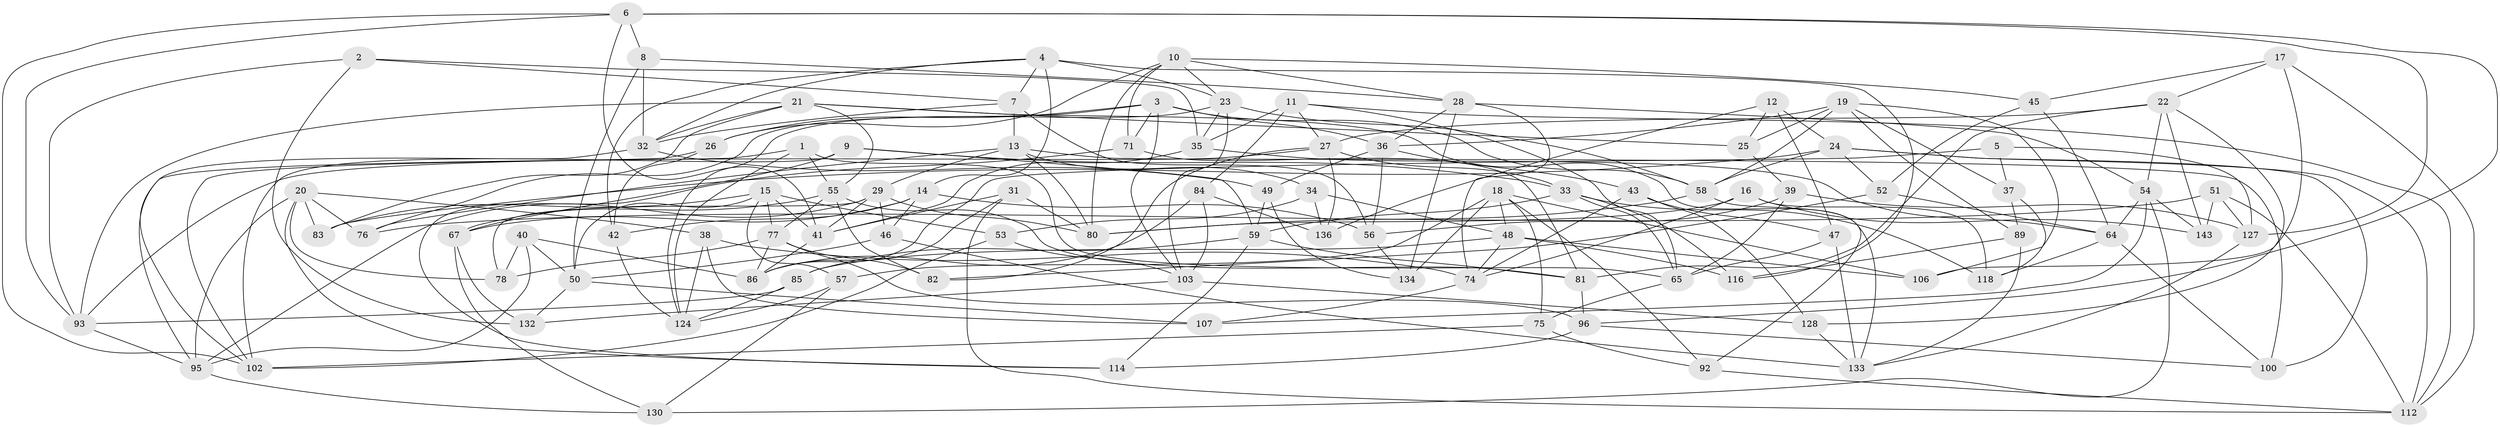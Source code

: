 // Generated by graph-tools (version 1.1) at 2025/24/03/03/25 07:24:28]
// undirected, 96 vertices, 235 edges
graph export_dot {
graph [start="1"]
  node [color=gray90,style=filled];
  1;
  2;
  3 [super="+94"];
  4 [super="+141"];
  5;
  6 [super="+70"];
  7 [super="+109"];
  8;
  9;
  10 [super="+113"];
  11 [super="+144"];
  12;
  13 [super="+66"];
  14 [super="+87"];
  15 [super="+72"];
  16;
  17;
  18 [super="+97"];
  19 [super="+68"];
  20 [super="+73"];
  21 [super="+111"];
  22 [super="+30"];
  23 [super="+90"];
  24 [super="+119"];
  25;
  26;
  27 [super="+88"];
  28 [super="+63"];
  29 [super="+125"];
  31;
  32 [super="+69"];
  33 [super="+60"];
  34;
  35 [super="+139"];
  36 [super="+44"];
  37;
  38;
  39;
  40;
  41 [super="+61"];
  42;
  43;
  45;
  46;
  47;
  48 [super="+105"];
  49;
  50 [super="+91"];
  51;
  52;
  53;
  54 [super="+121"];
  55 [super="+138"];
  56 [super="+62"];
  57;
  58 [super="+108"];
  59 [super="+110"];
  64 [super="+115"];
  65 [super="+79"];
  67 [super="+120"];
  71;
  74 [super="+129"];
  75;
  76;
  77 [super="+137"];
  78;
  80 [super="+101"];
  81 [super="+126"];
  82;
  83;
  84;
  85;
  86 [super="+123"];
  89;
  92;
  93 [super="+99"];
  95 [super="+117"];
  96 [super="+98"];
  100;
  102 [super="+122"];
  103 [super="+104"];
  106;
  107;
  112 [super="+142"];
  114;
  116;
  118;
  124 [super="+131"];
  127 [super="+135"];
  128;
  130;
  132;
  133 [super="+140"];
  134;
  136;
  143;
  1 -- 102;
  1 -- 65;
  1 -- 55;
  1 -- 124;
  2 -- 35;
  2 -- 132;
  2 -- 7;
  2 -- 93;
  3 -- 71;
  3 -- 103;
  3 -- 36;
  3 -- 26;
  3 -- 58;
  3 -- 76;
  4 -- 23;
  4 -- 42;
  4 -- 116;
  4 -- 7;
  4 -- 14;
  4 -- 32;
  5 -- 37;
  5 -- 127 [weight=2];
  5 -- 86;
  6 -- 8;
  6 -- 93;
  6 -- 127;
  6 -- 96;
  6 -- 41;
  6 -- 102;
  7 -- 32;
  7 -- 13;
  7 -- 56 [weight=2];
  8 -- 32;
  8 -- 50;
  8 -- 28;
  9 -- 59;
  9 -- 67;
  9 -- 33;
  9 -- 102;
  10 -- 26;
  10 -- 71;
  10 -- 80;
  10 -- 45;
  10 -- 23;
  10 -- 28;
  11 -- 35 [weight=2];
  11 -- 112;
  11 -- 84;
  11 -- 65;
  11 -- 27;
  12 -- 24;
  12 -- 25;
  12 -- 136;
  12 -- 47;
  13 -- 29;
  13 -- 34;
  13 -- 80;
  13 -- 76;
  13 -- 100;
  14 -- 67 [weight=2];
  14 -- 46;
  14 -- 42;
  14 -- 56;
  15 -- 77;
  15 -- 83;
  15 -- 50;
  15 -- 41;
  15 -- 57;
  15 -- 53;
  16 -- 143;
  16 -- 118;
  16 -- 74;
  16 -- 80;
  17 -- 106;
  17 -- 22;
  17 -- 45;
  17 -- 112;
  18 -- 134;
  18 -- 57;
  18 -- 92;
  18 -- 48;
  18 -- 75;
  18 -- 106;
  19 -- 106;
  19 -- 37;
  19 -- 89;
  19 -- 25;
  19 -- 36;
  19 -- 58;
  20 -- 83;
  20 -- 76;
  20 -- 114;
  20 -- 78;
  20 -- 38;
  20 -- 95;
  21 -- 93;
  21 -- 32;
  21 -- 55;
  21 -- 25;
  21 -- 83;
  21 -- 133;
  22 -- 54;
  22 -- 128;
  22 -- 81;
  22 -- 143;
  22 -- 27;
  23 -- 124;
  23 -- 35;
  23 -- 103;
  23 -- 58;
  24 -- 100;
  24 -- 52;
  24 -- 58;
  24 -- 83;
  24 -- 112;
  25 -- 39;
  26 -- 42;
  26 -- 95;
  27 -- 33;
  27 -- 136;
  27 -- 93;
  27 -- 82;
  28 -- 74;
  28 -- 36;
  28 -- 54;
  28 -- 134;
  29 -- 78;
  29 -- 95;
  29 -- 80;
  29 -- 41;
  29 -- 46;
  31 -- 41;
  31 -- 112;
  31 -- 86;
  31 -- 80;
  32 -- 49;
  32 -- 102;
  33 -- 118;
  33 -- 59;
  33 -- 116;
  33 -- 65;
  34 -- 136;
  34 -- 53;
  34 -- 48;
  35 -- 41;
  35 -- 64;
  36 -- 43;
  36 -- 49;
  36 -- 56;
  37 -- 118;
  37 -- 89;
  38 -- 107;
  38 -- 124;
  38 -- 74;
  39 -- 127;
  39 -- 56;
  39 -- 65;
  40 -- 78;
  40 -- 50;
  40 -- 95;
  40 -- 86;
  41 -- 86;
  42 -- 124;
  43 -- 128;
  43 -- 74;
  43 -- 47;
  45 -- 64;
  45 -- 52;
  46 -- 50;
  46 -- 133;
  47 -- 65;
  47 -- 133;
  48 -- 116;
  48 -- 74;
  48 -- 85;
  48 -- 106;
  49 -- 134;
  49 -- 59;
  50 -- 107;
  50 -- 132;
  51 -- 143;
  51 -- 76;
  51 -- 112;
  51 -- 127;
  52 -- 82;
  52 -- 64;
  53 -- 102;
  53 -- 103;
  54 -- 130;
  54 -- 107;
  54 -- 143;
  54 -- 64;
  55 -- 82;
  55 -- 77;
  55 -- 81;
  55 -- 67;
  56 -- 134;
  57 -- 130;
  57 -- 124;
  58 -- 80;
  58 -- 92;
  59 -- 81;
  59 -- 114;
  59 -- 85;
  64 -- 100;
  64 -- 118;
  65 -- 75;
  67 -- 130;
  67 -- 132;
  71 -- 114;
  71 -- 81;
  74 -- 107;
  75 -- 92;
  75 -- 102;
  77 -- 78;
  77 -- 96;
  77 -- 82;
  77 -- 86;
  81 -- 96 [weight=2];
  84 -- 86;
  84 -- 103;
  84 -- 136;
  85 -- 124;
  85 -- 93;
  89 -- 133;
  89 -- 116;
  92 -- 112;
  93 -- 95;
  95 -- 130;
  96 -- 100;
  96 -- 114;
  103 -- 128;
  103 -- 132;
  127 -- 133;
  128 -- 133;
}
